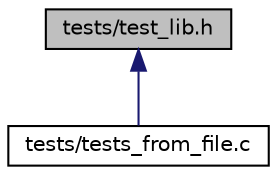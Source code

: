 digraph "tests/test_lib.h"
{
  edge [fontname="Helvetica",fontsize="10",labelfontname="Helvetica",labelfontsize="10"];
  node [fontname="Helvetica",fontsize="10",shape=record];
  Node6 [label="tests/test_lib.h",height=0.2,width=0.4,color="black", fillcolor="grey75", style="filled", fontcolor="black"];
  Node6 -> Node7 [dir="back",color="midnightblue",fontsize="10",style="solid",fontname="Helvetica"];
  Node7 [label="tests/tests_from_file.c",height=0.2,width=0.4,color="black", fillcolor="white", style="filled",URL="$tests__from__file_8c.html",tooltip="Launch all tests from file_tests.txt. "];
}
